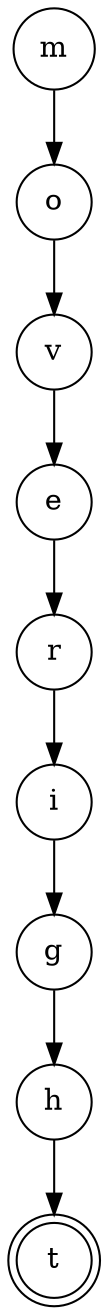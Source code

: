 digraph {   
    node [shape = doublecircle, color = black] t ;
    node [shape = circle];
    node [color= black];
    m -> o -> v -> e -> r -> i -> g -> h -> t;	
}
